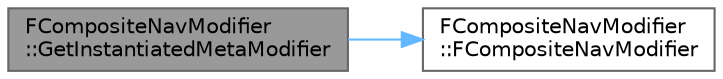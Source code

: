 digraph "FCompositeNavModifier::GetInstantiatedMetaModifier"
{
 // INTERACTIVE_SVG=YES
 // LATEX_PDF_SIZE
  bgcolor="transparent";
  edge [fontname=Helvetica,fontsize=10,labelfontname=Helvetica,labelfontsize=10];
  node [fontname=Helvetica,fontsize=10,shape=box,height=0.2,width=0.4];
  rankdir="LR";
  Node1 [id="Node000001",label="FCompositeNavModifier\l::GetInstantiatedMetaModifier",height=0.2,width=0.4,color="gray40", fillcolor="grey60", style="filled", fontcolor="black",tooltip="returns a copy of Modifier"];
  Node1 -> Node2 [id="edge1_Node000001_Node000002",color="steelblue1",style="solid",tooltip=" "];
  Node2 [id="Node000002",label="FCompositeNavModifier\l::FCompositeNavModifier",height=0.2,width=0.4,color="grey40", fillcolor="white", style="filled",URL="$dd/deb/structFCompositeNavModifier.html#a83807deae7c679e9b3e2f31b349225c5",tooltip=" "];
}
